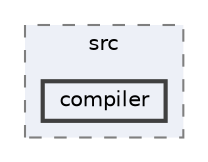 digraph "flatbuffers/CMakeFiles/flatc.dir/grpc/src/compiler"
{
 // LATEX_PDF_SIZE
  bgcolor="transparent";
  edge [fontname=Helvetica,fontsize=10,labelfontname=Helvetica,labelfontsize=10];
  node [fontname=Helvetica,fontsize=10,shape=box,height=0.2,width=0.4];
  compound=true
  subgraph clusterdir_59e8af75999f5dab58cea4834ff36deb {
    graph [ bgcolor="#edf0f7", pencolor="grey50", label="src", fontname=Helvetica,fontsize=10 style="filled,dashed", URL="dir_59e8af75999f5dab58cea4834ff36deb.html",tooltip=""]
  dir_2206f2c6f29edd2a295ebe42dc9d39e0 [label="compiler", fillcolor="#edf0f7", color="grey25", style="filled,bold", URL="dir_2206f2c6f29edd2a295ebe42dc9d39e0.html",tooltip=""];
  }
}
